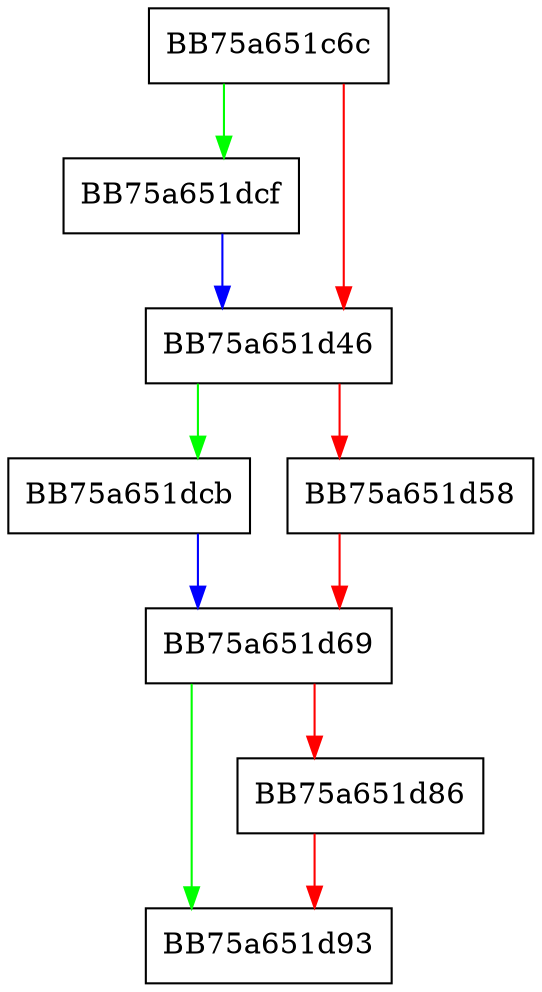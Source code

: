 digraph get_normalizer_model_name {
  node [shape="box"];
  graph [splines=ortho];
  BB75a651c6c -> BB75a651dcf [color="green"];
  BB75a651c6c -> BB75a651d46 [color="red"];
  BB75a651d46 -> BB75a651dcb [color="green"];
  BB75a651d46 -> BB75a651d58 [color="red"];
  BB75a651d58 -> BB75a651d69 [color="red"];
  BB75a651d69 -> BB75a651d93 [color="green"];
  BB75a651d69 -> BB75a651d86 [color="red"];
  BB75a651d86 -> BB75a651d93 [color="red"];
  BB75a651dcb -> BB75a651d69 [color="blue"];
  BB75a651dcf -> BB75a651d46 [color="blue"];
}